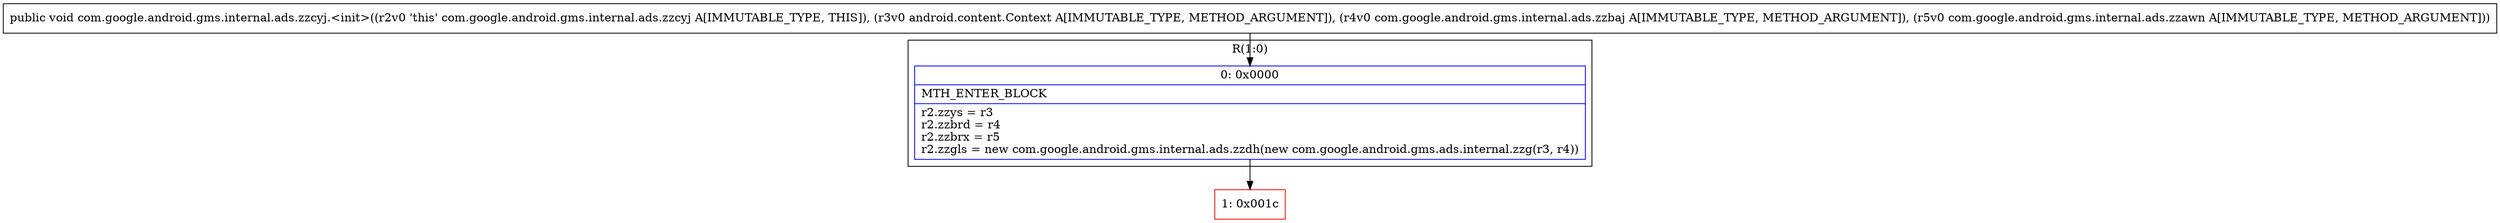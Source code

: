 digraph "CFG forcom.google.android.gms.internal.ads.zzcyj.\<init\>(Landroid\/content\/Context;Lcom\/google\/android\/gms\/internal\/ads\/zzbaj;Lcom\/google\/android\/gms\/internal\/ads\/zzawn;)V" {
subgraph cluster_Region_631781902 {
label = "R(1:0)";
node [shape=record,color=blue];
Node_0 [shape=record,label="{0\:\ 0x0000|MTH_ENTER_BLOCK\l|r2.zzys = r3\lr2.zzbrd = r4\lr2.zzbrx = r5\lr2.zzgls = new com.google.android.gms.internal.ads.zzdh(new com.google.android.gms.ads.internal.zzg(r3, r4))\l}"];
}
Node_1 [shape=record,color=red,label="{1\:\ 0x001c}"];
MethodNode[shape=record,label="{public void com.google.android.gms.internal.ads.zzcyj.\<init\>((r2v0 'this' com.google.android.gms.internal.ads.zzcyj A[IMMUTABLE_TYPE, THIS]), (r3v0 android.content.Context A[IMMUTABLE_TYPE, METHOD_ARGUMENT]), (r4v0 com.google.android.gms.internal.ads.zzbaj A[IMMUTABLE_TYPE, METHOD_ARGUMENT]), (r5v0 com.google.android.gms.internal.ads.zzawn A[IMMUTABLE_TYPE, METHOD_ARGUMENT])) }"];
MethodNode -> Node_0;
Node_0 -> Node_1;
}

